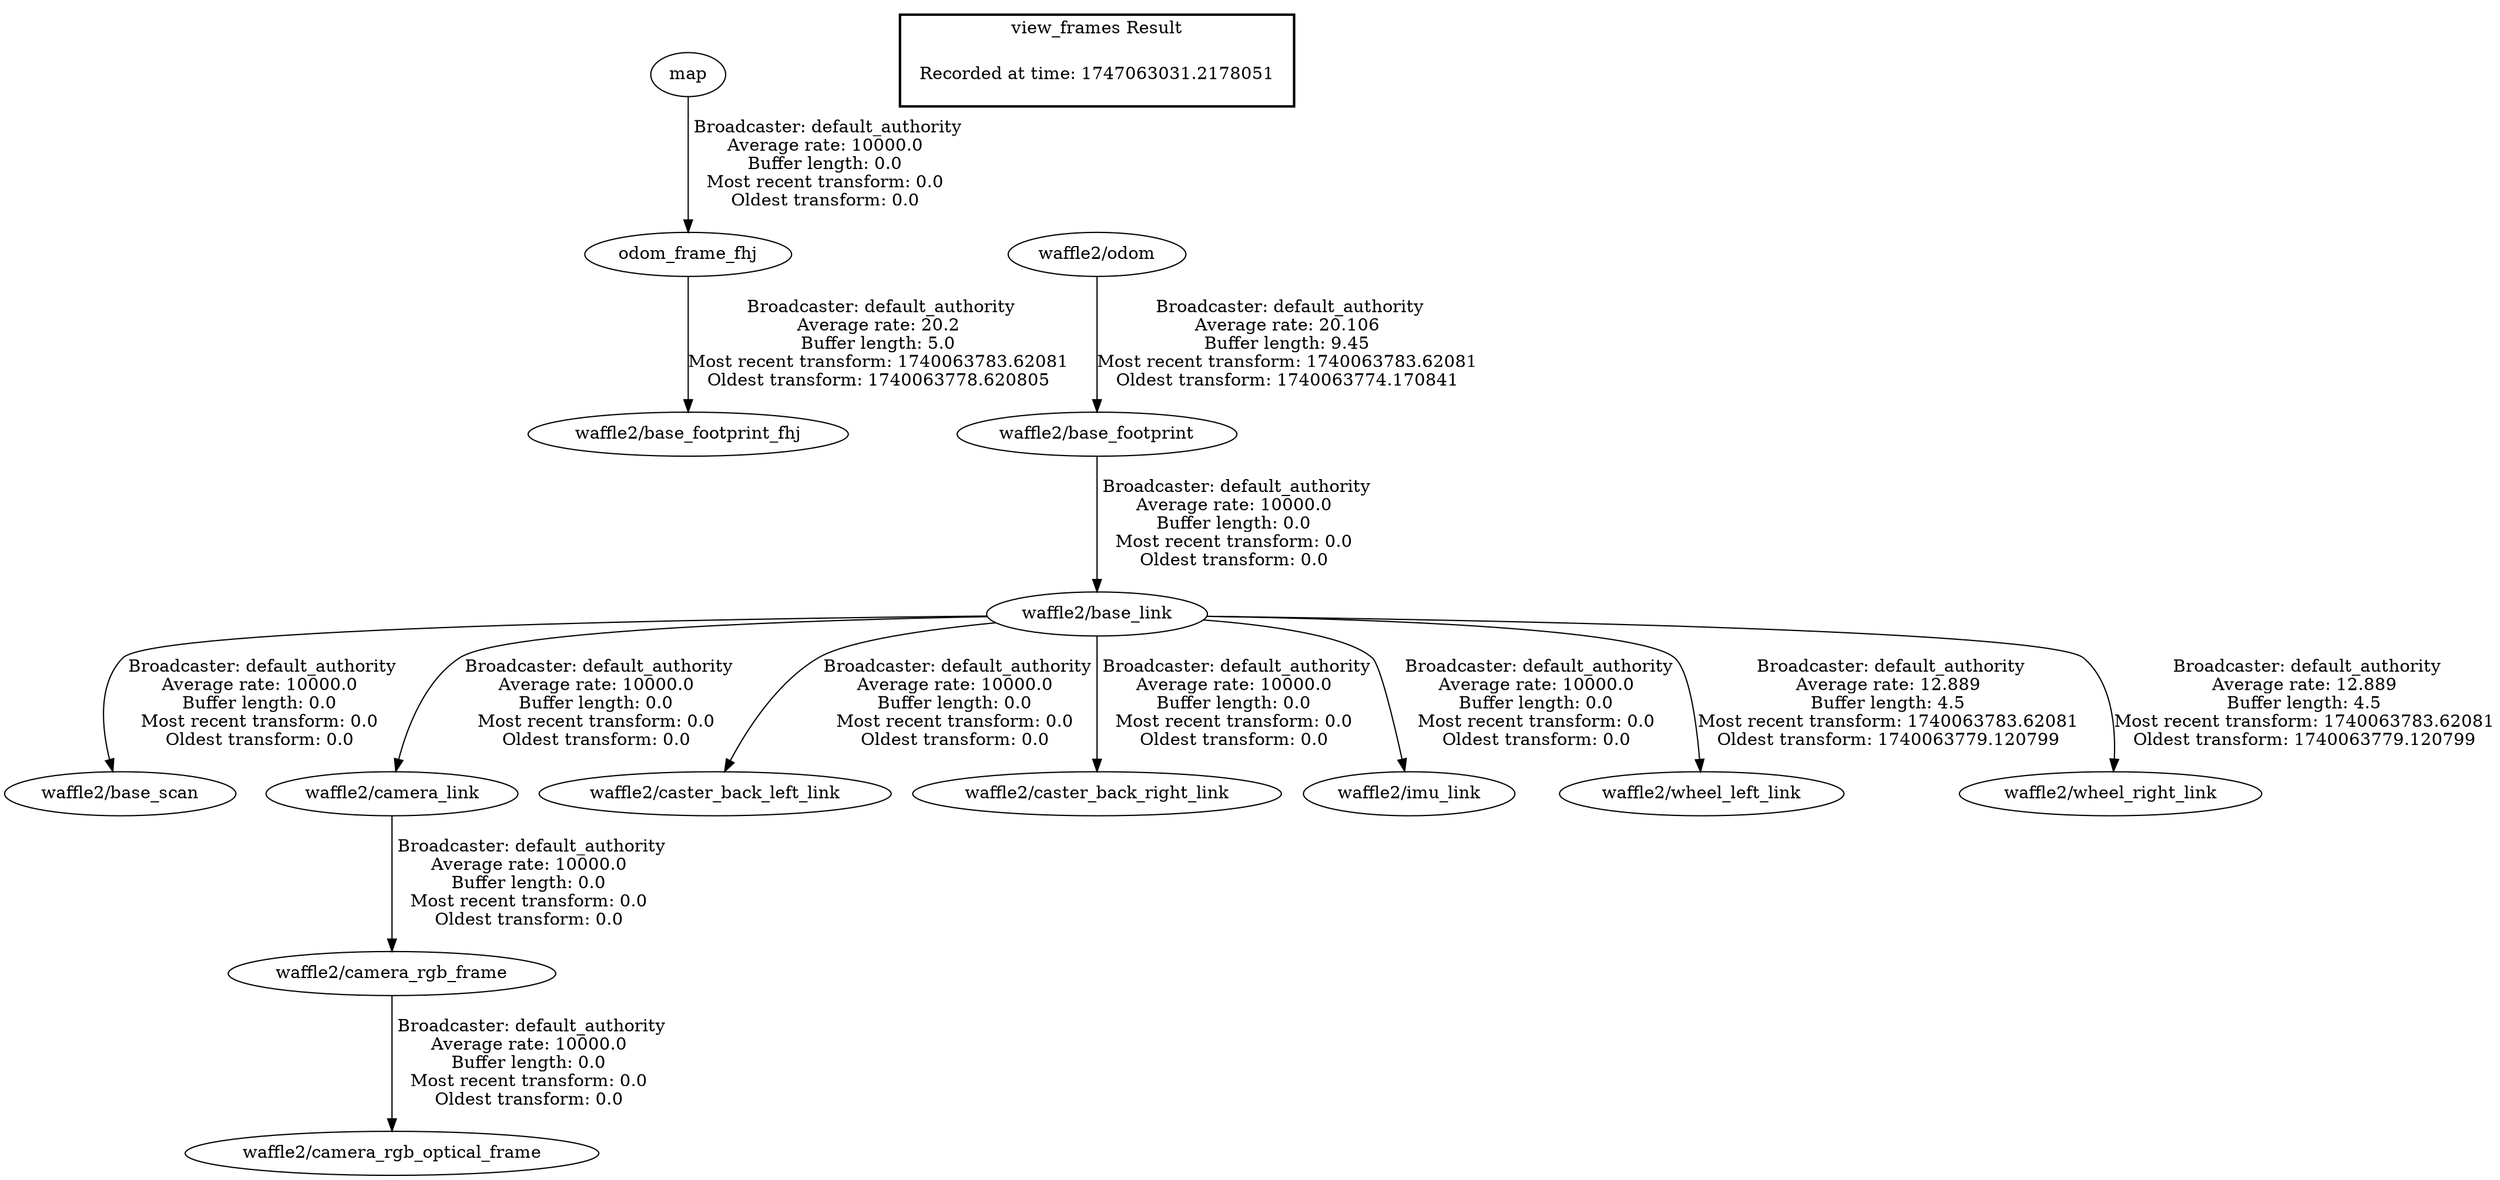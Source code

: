 digraph G {
"map" -> "odom_frame_fhj"[label=" Broadcaster: default_authority\nAverage rate: 10000.0\nBuffer length: 0.0\nMost recent transform: 0.0\nOldest transform: 0.0\n"];
"waffle2/base_link" -> "waffle2/base_scan"[label=" Broadcaster: default_authority\nAverage rate: 10000.0\nBuffer length: 0.0\nMost recent transform: 0.0\nOldest transform: 0.0\n"];
"odom_frame_fhj" -> "waffle2/base_footprint_fhj"[label=" Broadcaster: default_authority\nAverage rate: 20.2\nBuffer length: 5.0\nMost recent transform: 1740063783.62081\nOldest transform: 1740063778.620805\n"];
"waffle2/base_footprint" -> "waffle2/base_link"[label=" Broadcaster: default_authority\nAverage rate: 10000.0\nBuffer length: 0.0\nMost recent transform: 0.0\nOldest transform: 0.0\n"];
"waffle2/odom" -> "waffle2/base_footprint"[label=" Broadcaster: default_authority\nAverage rate: 20.106\nBuffer length: 9.45\nMost recent transform: 1740063783.62081\nOldest transform: 1740063774.170841\n"];
"waffle2/base_link" -> "waffle2/camera_link"[label=" Broadcaster: default_authority\nAverage rate: 10000.0\nBuffer length: 0.0\nMost recent transform: 0.0\nOldest transform: 0.0\n"];
"waffle2/camera_link" -> "waffle2/camera_rgb_frame"[label=" Broadcaster: default_authority\nAverage rate: 10000.0\nBuffer length: 0.0\nMost recent transform: 0.0\nOldest transform: 0.0\n"];
"waffle2/camera_rgb_frame" -> "waffle2/camera_rgb_optical_frame"[label=" Broadcaster: default_authority\nAverage rate: 10000.0\nBuffer length: 0.0\nMost recent transform: 0.0\nOldest transform: 0.0\n"];
"waffle2/base_link" -> "waffle2/caster_back_left_link"[label=" Broadcaster: default_authority\nAverage rate: 10000.0\nBuffer length: 0.0\nMost recent transform: 0.0\nOldest transform: 0.0\n"];
"waffle2/base_link" -> "waffle2/caster_back_right_link"[label=" Broadcaster: default_authority\nAverage rate: 10000.0\nBuffer length: 0.0\nMost recent transform: 0.0\nOldest transform: 0.0\n"];
"waffle2/base_link" -> "waffle2/imu_link"[label=" Broadcaster: default_authority\nAverage rate: 10000.0\nBuffer length: 0.0\nMost recent transform: 0.0\nOldest transform: 0.0\n"];
"waffle2/base_link" -> "waffle2/wheel_left_link"[label=" Broadcaster: default_authority\nAverage rate: 12.889\nBuffer length: 4.5\nMost recent transform: 1740063783.62081\nOldest transform: 1740063779.120799\n"];
"waffle2/base_link" -> "waffle2/wheel_right_link"[label=" Broadcaster: default_authority\nAverage rate: 12.889\nBuffer length: 4.5\nMost recent transform: 1740063783.62081\nOldest transform: 1740063779.120799\n"];
edge [style=invis];
 subgraph cluster_legend { style=bold; color=black; label ="view_frames Result";
"Recorded at time: 1747063031.2178051"[ shape=plaintext ] ;
}->"waffle2/odom";
}